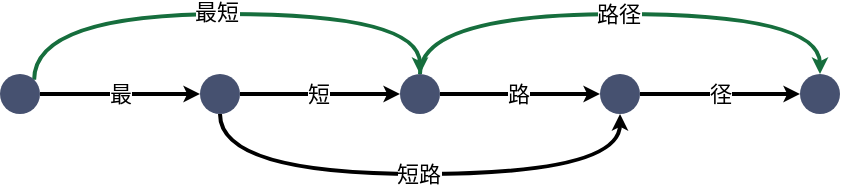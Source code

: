 <mxfile version="24.7.17">
  <diagram name="第 1 页" id="KkEOljpnbkBxgtGIoESw">
    <mxGraphModel dx="626" dy="440" grid="1" gridSize="10" guides="1" tooltips="1" connect="1" arrows="1" fold="1" page="1" pageScale="1" pageWidth="827" pageHeight="1169" math="0" shadow="0">
      <root>
        <mxCell id="0" />
        <mxCell id="1" parent="0" />
        <mxCell id="dX3jDblmrVrbSS4xw-hq-4" value="" style="edgeStyle=orthogonalEdgeStyle;rounded=0;orthogonalLoop=1;jettySize=auto;html=1;strokeWidth=2;endSize=2;" edge="1" parent="1" source="dX3jDblmrVrbSS4xw-hq-1" target="dX3jDblmrVrbSS4xw-hq-3">
          <mxGeometry relative="1" as="geometry" />
        </mxCell>
        <mxCell id="dX3jDblmrVrbSS4xw-hq-11" value="最" style="edgeLabel;html=1;align=center;verticalAlign=middle;resizable=0;points=[];" vertex="1" connectable="0" parent="dX3jDblmrVrbSS4xw-hq-4">
          <mxGeometry x="-0.125" y="2" relative="1" as="geometry">
            <mxPoint x="5" y="2" as="offset" />
          </mxGeometry>
        </mxCell>
        <mxCell id="dX3jDblmrVrbSS4xw-hq-14" style="edgeStyle=orthogonalEdgeStyle;rounded=0;orthogonalLoop=1;jettySize=auto;html=1;exitX=1;exitY=0;exitDx=0;exitDy=0;entryX=0.5;entryY=0;entryDx=0;entryDy=0;curved=1;strokeColor=#166E3D;strokeWidth=2;endSize=2;" edge="1" parent="1" source="dX3jDblmrVrbSS4xw-hq-1" target="dX3jDblmrVrbSS4xw-hq-5">
          <mxGeometry relative="1" as="geometry">
            <Array as="points">
              <mxPoint x="57" y="250" />
              <mxPoint x="250" y="250" />
            </Array>
          </mxGeometry>
        </mxCell>
        <mxCell id="dX3jDblmrVrbSS4xw-hq-17" value="最短" style="edgeLabel;html=1;align=center;verticalAlign=middle;resizable=0;points=[];fontFamily=Helvetica;fontSize=11;fontColor=default;labelBackgroundColor=default;" vertex="1" connectable="0" parent="dX3jDblmrVrbSS4xw-hq-14">
          <mxGeometry x="-0.033" y="1" relative="1" as="geometry">
            <mxPoint as="offset" />
          </mxGeometry>
        </mxCell>
        <mxCell id="dX3jDblmrVrbSS4xw-hq-1" value="" style="ellipse;whiteSpace=wrap;html=1;aspect=fixed;fillColor=#465170;strokeColor=none;" vertex="1" parent="1">
          <mxGeometry x="40" y="280" width="20" height="20" as="geometry" />
        </mxCell>
        <mxCell id="dX3jDblmrVrbSS4xw-hq-6" value="" style="edgeStyle=orthogonalEdgeStyle;rounded=0;orthogonalLoop=1;jettySize=auto;html=1;strokeWidth=2;endSize=2;" edge="1" parent="1" source="dX3jDblmrVrbSS4xw-hq-3" target="dX3jDblmrVrbSS4xw-hq-5">
          <mxGeometry relative="1" as="geometry" />
        </mxCell>
        <mxCell id="dX3jDblmrVrbSS4xw-hq-12" value="短" style="edgeLabel;html=1;align=center;verticalAlign=middle;resizable=0;points=[];" vertex="1" connectable="0" parent="dX3jDblmrVrbSS4xw-hq-6">
          <mxGeometry x="-0.025" relative="1" as="geometry">
            <mxPoint as="offset" />
          </mxGeometry>
        </mxCell>
        <mxCell id="dX3jDblmrVrbSS4xw-hq-16" style="edgeStyle=orthogonalEdgeStyle;shape=connector;curved=1;rounded=0;orthogonalLoop=1;jettySize=auto;html=1;exitX=0.5;exitY=1;exitDx=0;exitDy=0;entryX=0.5;entryY=1;entryDx=0;entryDy=0;strokeColor=default;align=center;verticalAlign=middle;fontFamily=Helvetica;fontSize=11;fontColor=default;labelBackgroundColor=default;endArrow=classic;strokeWidth=2;endSize=2;" edge="1" parent="1" source="dX3jDblmrVrbSS4xw-hq-3" target="dX3jDblmrVrbSS4xw-hq-7">
          <mxGeometry relative="1" as="geometry">
            <Array as="points">
              <mxPoint x="150" y="330" />
              <mxPoint x="350" y="330" />
            </Array>
          </mxGeometry>
        </mxCell>
        <mxCell id="dX3jDblmrVrbSS4xw-hq-19" value="短路" style="edgeLabel;html=1;align=center;verticalAlign=middle;resizable=0;points=[];fontFamily=Helvetica;fontSize=11;fontColor=default;labelBackgroundColor=default;" vertex="1" connectable="0" parent="dX3jDblmrVrbSS4xw-hq-16">
          <mxGeometry x="-0.013" relative="1" as="geometry">
            <mxPoint as="offset" />
          </mxGeometry>
        </mxCell>
        <mxCell id="dX3jDblmrVrbSS4xw-hq-3" value="" style="ellipse;whiteSpace=wrap;html=1;aspect=fixed;fillColor=#465170;strokeColor=none;" vertex="1" parent="1">
          <mxGeometry x="140" y="280" width="20" height="20" as="geometry" />
        </mxCell>
        <mxCell id="dX3jDblmrVrbSS4xw-hq-8" value="" style="edgeStyle=orthogonalEdgeStyle;rounded=0;orthogonalLoop=1;jettySize=auto;html=1;strokeWidth=2;endSize=2;" edge="1" parent="1" source="dX3jDblmrVrbSS4xw-hq-5" target="dX3jDblmrVrbSS4xw-hq-7">
          <mxGeometry relative="1" as="geometry" />
        </mxCell>
        <mxCell id="dX3jDblmrVrbSS4xw-hq-13" value="路" style="edgeLabel;html=1;align=center;verticalAlign=middle;resizable=0;points=[];" vertex="1" connectable="0" parent="dX3jDblmrVrbSS4xw-hq-8">
          <mxGeometry x="-0.025" y="2" relative="1" as="geometry">
            <mxPoint y="2" as="offset" />
          </mxGeometry>
        </mxCell>
        <mxCell id="dX3jDblmrVrbSS4xw-hq-15" style="edgeStyle=orthogonalEdgeStyle;shape=connector;curved=1;rounded=0;orthogonalLoop=1;jettySize=auto;html=1;exitX=0.5;exitY=0;exitDx=0;exitDy=0;entryX=0.5;entryY=0;entryDx=0;entryDy=0;strokeColor=#166e3d;align=center;verticalAlign=middle;fontFamily=Helvetica;fontSize=11;fontColor=default;labelBackgroundColor=default;endArrow=classic;strokeWidth=2;endSize=2;" edge="1" parent="1" source="dX3jDblmrVrbSS4xw-hq-5" target="dX3jDblmrVrbSS4xw-hq-9">
          <mxGeometry relative="1" as="geometry">
            <Array as="points">
              <mxPoint x="250" y="250" />
              <mxPoint x="450" y="250" />
            </Array>
          </mxGeometry>
        </mxCell>
        <mxCell id="dX3jDblmrVrbSS4xw-hq-18" value="路径" style="edgeLabel;html=1;align=center;verticalAlign=middle;resizable=0;points=[];fontFamily=Helvetica;fontSize=11;fontColor=default;labelBackgroundColor=default;" vertex="1" connectable="0" parent="dX3jDblmrVrbSS4xw-hq-15">
          <mxGeometry x="-0.009" relative="1" as="geometry">
            <mxPoint as="offset" />
          </mxGeometry>
        </mxCell>
        <mxCell id="dX3jDblmrVrbSS4xw-hq-5" value="" style="ellipse;whiteSpace=wrap;html=1;aspect=fixed;fillColor=#465170;strokeColor=none;" vertex="1" parent="1">
          <mxGeometry x="240" y="280" width="20" height="20" as="geometry" />
        </mxCell>
        <mxCell id="dX3jDblmrVrbSS4xw-hq-10" value="径" style="edgeStyle=orthogonalEdgeStyle;rounded=0;orthogonalLoop=1;jettySize=auto;html=1;strokeWidth=2;endSize=2;" edge="1" parent="1" source="dX3jDblmrVrbSS4xw-hq-7" target="dX3jDblmrVrbSS4xw-hq-9">
          <mxGeometry relative="1" as="geometry">
            <mxPoint as="offset" />
          </mxGeometry>
        </mxCell>
        <mxCell id="dX3jDblmrVrbSS4xw-hq-7" value="" style="ellipse;whiteSpace=wrap;html=1;aspect=fixed;fillColor=#465170;strokeColor=none;" vertex="1" parent="1">
          <mxGeometry x="340" y="280" width="20" height="20" as="geometry" />
        </mxCell>
        <mxCell id="dX3jDblmrVrbSS4xw-hq-9" value="" style="ellipse;whiteSpace=wrap;html=1;aspect=fixed;fillColor=#465170;strokeColor=none;" vertex="1" parent="1">
          <mxGeometry x="440" y="280" width="20" height="20" as="geometry" />
        </mxCell>
      </root>
    </mxGraphModel>
  </diagram>
</mxfile>
